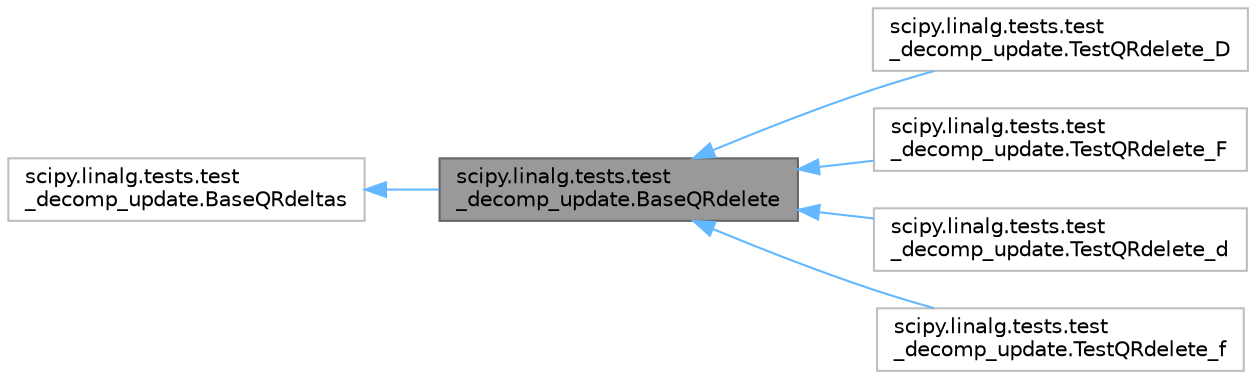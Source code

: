 digraph "scipy.linalg.tests.test_decomp_update.BaseQRdelete"
{
 // LATEX_PDF_SIZE
  bgcolor="transparent";
  edge [fontname=Helvetica,fontsize=10,labelfontname=Helvetica,labelfontsize=10];
  node [fontname=Helvetica,fontsize=10,shape=box,height=0.2,width=0.4];
  rankdir="LR";
  Node1 [id="Node000001",label="scipy.linalg.tests.test\l_decomp_update.BaseQRdelete",height=0.2,width=0.4,color="gray40", fillcolor="grey60", style="filled", fontcolor="black",tooltip=" "];
  Node2 -> Node1 [id="edge1_Node000001_Node000002",dir="back",color="steelblue1",style="solid",tooltip=" "];
  Node2 [id="Node000002",label="scipy.linalg.tests.test\l_decomp_update.BaseQRdeltas",height=0.2,width=0.4,color="grey75", fillcolor="white", style="filled",URL="$d3/dfe/classscipy_1_1linalg_1_1tests_1_1test__decomp__update_1_1BaseQRdeltas.html",tooltip=" "];
  Node1 -> Node3 [id="edge2_Node000001_Node000003",dir="back",color="steelblue1",style="solid",tooltip=" "];
  Node3 [id="Node000003",label="scipy.linalg.tests.test\l_decomp_update.TestQRdelete_D",height=0.2,width=0.4,color="grey75", fillcolor="white", style="filled",URL="$d3/d1a/classscipy_1_1linalg_1_1tests_1_1test__decomp__update_1_1TestQRdelete__D.html",tooltip=" "];
  Node1 -> Node4 [id="edge3_Node000001_Node000004",dir="back",color="steelblue1",style="solid",tooltip=" "];
  Node4 [id="Node000004",label="scipy.linalg.tests.test\l_decomp_update.TestQRdelete_F",height=0.2,width=0.4,color="grey75", fillcolor="white", style="filled",URL="$d0/d8c/classscipy_1_1linalg_1_1tests_1_1test__decomp__update_1_1TestQRdelete__F.html",tooltip=" "];
  Node1 -> Node5 [id="edge4_Node000001_Node000005",dir="back",color="steelblue1",style="solid",tooltip=" "];
  Node5 [id="Node000005",label="scipy.linalg.tests.test\l_decomp_update.TestQRdelete_d",height=0.2,width=0.4,color="grey75", fillcolor="white", style="filled",URL="$db/d7c/classscipy_1_1linalg_1_1tests_1_1test__decomp__update_1_1TestQRdelete__d.html",tooltip=" "];
  Node1 -> Node6 [id="edge5_Node000001_Node000006",dir="back",color="steelblue1",style="solid",tooltip=" "];
  Node6 [id="Node000006",label="scipy.linalg.tests.test\l_decomp_update.TestQRdelete_f",height=0.2,width=0.4,color="grey75", fillcolor="white", style="filled",URL="$db/d29/classscipy_1_1linalg_1_1tests_1_1test__decomp__update_1_1TestQRdelete__f.html",tooltip=" "];
}
